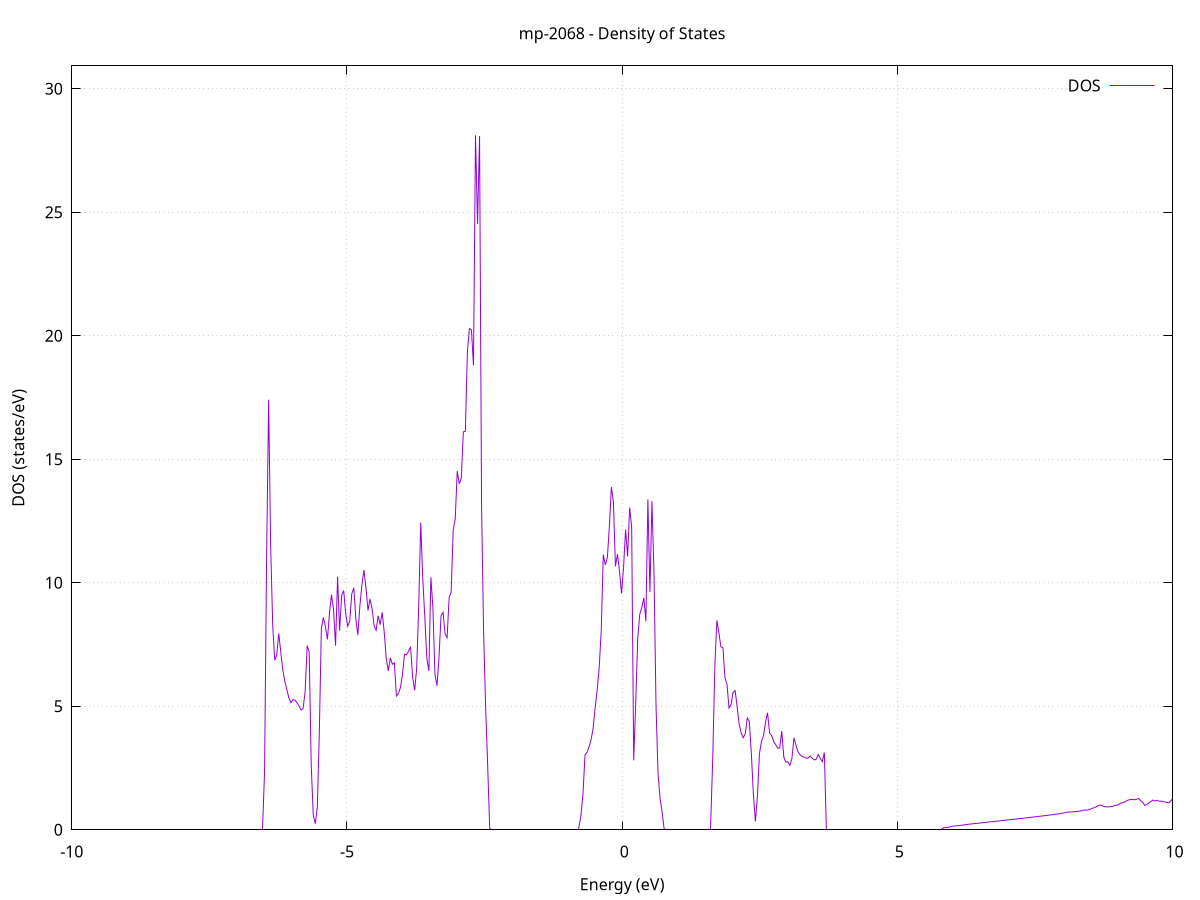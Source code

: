 set title 'mp-2068 - Density of States'
set xlabel 'Energy (eV)'
set ylabel 'DOS (states/eV)'
set grid
set xrange [-10:10]
set yrange [0:30.925]
set xzeroaxis lt -1
set terminal png size 800,600
set output 'mp-2068_dos_gnuplot.png'
plot '-' using 1:2 with lines title 'DOS'
-49.245600 0.000000
-49.208700 0.000000
-49.171900 0.000000
-49.135000 0.000000
-49.098200 0.000000
-49.061300 0.000000
-49.024500 0.000000
-48.987600 0.000000
-48.950800 0.000000
-48.913900 0.000000
-48.877100 0.000000
-48.840200 0.000000
-48.803400 0.000000
-48.766500 0.000000
-48.729700 0.000000
-48.692800 0.000000
-48.656000 0.000000
-48.619100 0.000000
-48.582300 0.000000
-48.545400 0.000000
-48.508500 0.000000
-48.471700 0.000000
-48.434800 0.000000
-48.398000 0.000000
-48.361100 0.000000
-48.324300 0.000000
-48.287400 0.000000
-48.250600 0.000000
-48.213700 0.000000
-48.176900 0.000000
-48.140000 0.000000
-48.103200 0.000000
-48.066300 0.000000
-48.029500 0.000000
-47.992600 0.000000
-47.955800 0.000000
-47.918900 0.000000
-47.882100 0.000000
-47.845200 0.000000
-47.808400 0.000000
-47.771500 0.000000
-47.734700 0.000000
-47.697800 0.000000
-47.660900 0.000000
-47.624100 0.000000
-47.587200 0.000000
-47.550400 0.000000
-47.513500 0.000000
-47.476700 0.000000
-47.439800 0.000000
-47.403000 0.000000
-47.366100 0.000000
-47.329300 0.000000
-47.292400 0.000000
-47.255600 0.000000
-47.218700 0.000000
-47.181900 0.000000
-47.145000 0.000000
-47.108200 0.000000
-47.071300 0.000000
-47.034500 0.000000
-46.997600 0.000000
-46.960800 0.000000
-46.923900 0.000000
-46.887100 0.000000
-46.850200 0.000000
-46.813300 0.000000
-46.776500 0.000000
-46.739600 0.000000
-46.702800 0.000000
-46.665900 0.000000
-46.629100 0.000000
-46.592200 0.000000
-46.555400 0.000000
-46.518500 0.000000
-46.481700 0.000000
-46.444800 0.000000
-46.408000 0.000000
-46.371100 0.000000
-46.334300 0.000000
-46.297400 0.000000
-46.260600 0.000000
-46.223700 0.000000
-46.186900 0.000000
-46.150000 0.000000
-46.113200 0.000000
-46.076300 0.000000
-46.039500 0.000000
-46.002600 0.000000
-45.965800 0.000000
-45.928900 0.000000
-45.892000 598.558300
-45.855200 0.000000
-45.818300 0.000000
-45.781500 0.000000
-45.744600 0.000000
-45.707800 0.000000
-45.670900 0.000000
-45.634100 0.000000
-45.597200 0.000000
-45.560400 0.000000
-45.523500 0.000000
-45.486700 0.000000
-45.449800 0.000000
-45.413000 0.000000
-45.376100 0.000000
-45.339300 0.000000
-45.302400 0.000000
-45.265600 0.000000
-45.228700 0.000000
-45.191900 0.000000
-45.155000 0.000000
-45.118200 0.000000
-45.081300 0.000000
-45.044400 0.000000
-45.007600 0.000000
-44.970700 0.000000
-44.933900 0.000000
-44.897000 0.000000
-44.860200 0.000000
-44.823300 0.000000
-44.786500 0.000000
-44.749600 0.000000
-44.712800 0.000000
-44.675900 0.000000
-44.639100 0.000000
-44.602200 0.000000
-44.565400 0.000000
-44.528500 0.000000
-44.491700 0.000000
-44.454800 0.000000
-44.418000 0.000000
-44.381100 0.000000
-44.344300 0.000000
-44.307400 0.000000
-44.270600 0.000000
-44.233700 0.000000
-44.196800 0.000000
-44.160000 0.000000
-44.123100 0.000000
-44.086300 0.000000
-44.049400 0.000000
-44.012600 0.000000
-43.975700 0.000000
-43.938900 0.000000
-43.902000 0.000000
-43.865200 0.000000
-43.828300 0.000000
-43.791500 0.000000
-43.754600 0.000000
-43.717800 0.000000
-43.680900 0.000000
-43.644100 0.000000
-43.607200 0.000000
-43.570400 0.000000
-43.533500 0.000000
-43.496700 0.000000
-43.459800 0.000000
-43.423000 0.000000
-43.386100 0.000000
-43.349200 0.000000
-43.312400 0.000000
-43.275500 0.000000
-43.238700 0.000000
-43.201800 0.000000
-43.165000 0.000000
-43.128100 0.000000
-43.091300 0.000000
-43.054400 0.000000
-43.017600 0.000000
-42.980700 0.000000
-42.943900 0.000000
-42.907000 0.000000
-42.870200 0.000000
-42.833300 0.000000
-42.796500 0.000000
-42.759600 0.000000
-42.722800 0.000000
-42.685900 0.000000
-42.649100 0.000000
-42.612200 0.000000
-42.575400 0.000000
-42.538500 0.000000
-42.501600 0.000000
-42.464800 0.000000
-42.427900 0.000000
-42.391100 0.000000
-42.354200 0.000000
-42.317400 0.000000
-42.280500 0.000000
-42.243700 0.000000
-42.206800 0.000000
-42.170000 0.000000
-42.133100 0.000000
-42.096300 0.000000
-42.059400 0.000000
-42.022600 0.000000
-41.985700 0.000000
-41.948900 0.000000
-41.912000 0.000000
-41.875200 0.000000
-41.838300 0.000000
-41.801500 0.000000
-41.764600 0.000000
-41.727800 0.000000
-41.690900 0.000000
-41.654100 0.000000
-41.617200 0.000000
-41.580300 0.000000
-41.543500 0.000000
-41.506600 0.000000
-41.469800 0.000000
-41.432900 0.000000
-41.396100 0.000000
-41.359200 0.000000
-41.322400 0.000000
-41.285500 0.000000
-41.248700 0.000000
-41.211800 0.000000
-41.175000 0.000000
-41.138100 0.000000
-41.101300 0.000000
-41.064400 0.000000
-41.027600 0.000000
-40.990700 0.000000
-40.953900 0.000000
-40.917000 0.000000
-40.880200 0.000000
-40.843300 0.000000
-40.806500 0.000000
-40.769600 0.000000
-40.732700 0.000000
-40.695900 0.000000
-40.659000 0.000000
-40.622200 0.000000
-40.585300 0.000000
-40.548500 0.000000
-40.511600 0.000000
-40.474800 0.000000
-40.437900 0.000000
-40.401100 0.000000
-40.364200 0.000000
-40.327400 0.000000
-40.290500 0.000000
-40.253700 0.000000
-40.216800 0.000000
-40.180000 0.000000
-40.143100 0.000000
-40.106300 0.000000
-40.069400 0.000000
-40.032600 0.000000
-39.995700 0.000000
-39.958900 0.000000
-39.922000 0.000000
-39.885100 0.000000
-39.848300 0.000000
-39.811400 0.000000
-39.774600 0.000000
-39.737700 0.000000
-39.700900 0.000000
-39.664000 0.000000
-39.627200 0.000000
-39.590300 0.000000
-39.553500 0.000000
-39.516600 0.000000
-39.479800 0.000000
-39.442900 0.000000
-39.406100 0.000000
-39.369200 0.000000
-39.332400 0.000000
-39.295500 0.000000
-39.258700 0.000000
-39.221800 0.000000
-39.185000 0.000000
-39.148100 0.000000
-39.111300 0.000000
-39.074400 0.000000
-39.037500 0.000000
-39.000700 0.000000
-38.963800 0.000000
-38.927000 0.000000
-38.890100 0.000000
-38.853300 0.000000
-38.816400 0.000000
-38.779600 0.000000
-38.742700 0.000000
-38.705900 0.000000
-38.669000 0.000000
-38.632200 0.000000
-38.595300 0.000000
-38.558500 0.000000
-38.521600 0.000000
-38.484800 0.000000
-38.447900 0.000000
-38.411100 0.000000
-38.374200 0.000000
-38.337400 0.000000
-38.300500 0.000000
-38.263700 0.000000
-38.226800 0.000000
-38.189900 0.000000
-38.153100 0.000000
-38.116200 0.000000
-38.079400 0.000000
-38.042500 0.000000
-38.005700 0.000000
-37.968800 0.000000
-37.932000 0.000000
-37.895100 0.000000
-37.858300 0.000000
-37.821400 0.000000
-37.784600 0.000000
-37.747700 0.000000
-37.710900 0.000000
-37.674000 0.000000
-37.637200 0.000000
-37.600300 0.000000
-37.563500 0.000000
-37.526600 0.000000
-37.489800 0.000000
-37.452900 0.000000
-37.416100 0.000000
-37.379200 0.000000
-37.342400 0.000000
-37.305500 0.000000
-37.268600 0.000000
-37.231800 0.000000
-37.194900 0.000000
-37.158100 0.000000
-37.121200 0.000000
-37.084400 0.000000
-37.047500 0.000000
-37.010700 0.000000
-36.973800 0.000000
-36.937000 0.000000
-36.900100 0.000000
-36.863300 0.000000
-36.826400 0.000000
-36.789600 0.000000
-36.752700 0.000000
-36.715900 0.000000
-36.679000 0.000000
-36.642200 0.000000
-36.605300 0.000000
-36.568500 0.000000
-36.531600 0.000000
-36.494800 0.000000
-36.457900 0.000000
-36.421000 0.000000
-36.384200 0.000000
-36.347300 0.000000
-36.310500 0.000000
-36.273600 0.000000
-36.236800 0.000000
-36.199900 0.000000
-36.163100 0.000000
-36.126200 0.000000
-36.089400 0.000000
-36.052500 0.000000
-36.015700 0.000000
-35.978800 0.000000
-35.942000 0.000000
-35.905100 0.000000
-35.868300 0.000000
-35.831400 0.000000
-35.794600 0.000000
-35.757700 0.000000
-35.720900 0.000000
-35.684000 0.000000
-35.647200 0.000000
-35.610300 0.000000
-35.573400 0.000000
-35.536600 0.000000
-35.499700 0.000000
-35.462900 0.000000
-35.426000 0.000000
-35.389200 0.000000
-35.352300 0.000000
-35.315500 0.000000
-35.278600 0.000000
-35.241800 0.000000
-35.204900 0.000000
-35.168100 0.000000
-35.131200 0.000000
-35.094400 0.000000
-35.057500 0.000000
-35.020700 0.000000
-34.983800 0.000000
-34.947000 0.000000
-34.910100 0.000000
-34.873300 0.000000
-34.836400 0.000000
-34.799600 0.000000
-34.762700 0.000000
-34.725800 0.000000
-34.689000 0.000000
-34.652100 0.000000
-34.615300 0.000000
-34.578400 0.000000
-34.541600 0.000000
-34.504700 0.000000
-34.467900 0.000000
-34.431000 0.000000
-34.394200 0.000000
-34.357300 0.000000
-34.320500 0.000000
-34.283600 0.000000
-34.246800 0.000000
-34.209900 0.000000
-34.173100 0.000000
-34.136200 0.000000
-34.099400 0.000000
-34.062500 0.000000
-34.025700 0.000000
-33.988800 0.000000
-33.952000 0.000000
-33.915100 0.000000
-33.878200 0.000000
-33.841400 0.000000
-33.804500 0.000000
-33.767700 0.000000
-33.730800 0.000000
-33.694000 0.000000
-33.657100 0.000000
-33.620300 0.000000
-33.583400 0.000000
-33.546600 0.000000
-33.509700 0.000000
-33.472900 0.000000
-33.436000 0.000000
-33.399200 0.000000
-33.362300 0.000000
-33.325500 0.000000
-33.288600 0.000000
-33.251800 0.000000
-33.214900 0.000000
-33.178100 0.000000
-33.141200 0.000000
-33.104400 0.000000
-33.067500 0.000000
-33.030700 0.000000
-32.993800 0.000000
-32.956900 0.000000
-32.920100 0.000000
-32.883200 0.000000
-32.846400 0.000000
-32.809500 0.000000
-32.772700 0.000000
-32.735800 0.000000
-32.699000 0.000000
-32.662100 0.000000
-32.625300 0.000000
-32.588400 0.000000
-32.551600 0.000000
-32.514700 0.000000
-32.477900 0.000000
-32.441000 0.000000
-32.404200 0.000000
-32.367300 0.000000
-32.330500 0.000000
-32.293600 0.000000
-32.256800 0.000000
-32.219900 0.000000
-32.183100 0.000000
-32.146200 0.000000
-32.109300 0.000000
-32.072500 0.000000
-32.035600 0.000000
-31.998800 0.000000
-31.961900 0.000000
-31.925100 0.000000
-31.888200 0.000000
-31.851400 0.000000
-31.814500 0.000000
-31.777700 0.000000
-31.740800 0.000000
-31.704000 0.000000
-31.667100 0.000000
-31.630300 0.000000
-31.593400 0.000000
-31.556600 0.000000
-31.519700 0.000000
-31.482900 0.000000
-31.446000 0.000000
-31.409200 0.000000
-31.372300 0.000000
-31.335500 0.000000
-31.298600 0.000000
-31.261700 0.000000
-31.224900 0.000000
-31.188000 0.000000
-31.151200 0.000000
-31.114300 0.000000
-31.077500 0.000000
-31.040600 0.000000
-31.003800 0.000000
-30.966900 0.000000
-30.930100 0.000000
-30.893200 0.000000
-30.856400 0.000000
-30.819500 0.000000
-30.782700 0.000000
-30.745800 0.000000
-30.709000 0.000000
-30.672100 0.000000
-30.635300 0.000000
-30.598400 0.000000
-30.561600 0.000000
-30.524700 0.000000
-30.487900 0.000000
-30.451000 0.000000
-30.414100 0.000000
-30.377300 0.000000
-30.340400 0.000000
-30.303600 0.000000
-30.266700 0.000000
-30.229900 0.000000
-30.193000 0.000000
-30.156200 0.000000
-30.119300 0.000000
-30.082500 0.000000
-30.045600 0.000000
-30.008800 0.000000
-29.971900 0.000000
-29.935100 0.000000
-29.898200 0.000000
-29.861400 0.000000
-29.824500 0.000000
-29.787700 0.000000
-29.750800 0.000000
-29.714000 0.000000
-29.677100 0.000000
-29.640300 0.000000
-29.603400 0.000000
-29.566500 0.000000
-29.529700 0.000000
-29.492800 0.000000
-29.456000 0.000000
-29.419100 0.000000
-29.382300 0.000000
-29.345400 0.000000
-29.308600 0.000000
-29.271700 0.000000
-29.234900 0.000000
-29.198000 0.000000
-29.161200 0.000000
-29.124300 0.000000
-29.087500 0.000000
-29.050600 0.000000
-29.013800 0.000000
-28.976900 0.000000
-28.940100 0.000000
-28.903200 0.000000
-28.866400 0.000000
-28.829500 0.000000
-28.792700 0.000000
-28.755800 0.000000
-28.719000 0.000000
-28.682100 0.000000
-28.645200 0.000000
-28.608400 0.000000
-28.571500 0.000000
-28.534700 0.000000
-28.497800 0.000000
-28.461000 0.000000
-28.424100 0.000000
-28.387300 0.000000
-28.350400 0.000000
-28.313600 0.000000
-28.276700 0.000000
-28.239900 0.000000
-28.203000 0.000000
-28.166200 0.000000
-28.129300 0.000000
-28.092500 0.000000
-28.055600 0.000000
-28.018800 0.000000
-27.981900 0.000000
-27.945100 0.000000
-27.908200 0.000000
-27.871400 0.000000
-27.834500 0.000000
-27.797600 0.000000
-27.760800 0.000000
-27.723900 0.000000
-27.687100 0.000000
-27.650200 0.000000
-27.613400 0.000000
-27.576500 0.000000
-27.539700 0.000000
-27.502800 0.000000
-27.466000 0.000000
-27.429100 0.000000
-27.392300 0.000000
-27.355400 0.000000
-27.318600 0.000000
-27.281700 0.000000
-27.244900 0.000000
-27.208000 0.000000
-27.171200 0.000000
-27.134300 0.000000
-27.097500 0.000000
-27.060600 0.000000
-27.023800 0.000000
-26.986900 0.000000
-26.950000 0.000000
-26.913200 0.000000
-26.876300 0.000000
-26.839500 0.000000
-26.802600 0.000000
-26.765800 0.000000
-26.728900 0.000000
-26.692100 0.000000
-26.655200 0.000000
-26.618400 0.000000
-26.581500 0.000000
-26.544700 0.000000
-26.507800 0.000000
-26.471000 0.000000
-26.434100 0.000000
-26.397300 0.000000
-26.360400 0.000000
-26.323600 0.000000
-26.286700 0.000000
-26.249900 0.000000
-26.213000 0.000000
-26.176200 0.000000
-26.139300 0.000000
-26.102400 0.000000
-26.065600 0.000000
-26.028700 0.000000
-25.991900 0.000000
-25.955000 0.000000
-25.918200 0.000000
-25.881300 0.000000
-25.844500 0.000000
-25.807600 0.000000
-25.770800 0.000000
-25.733900 0.000000
-25.697100 0.000000
-25.660200 0.000000
-25.623400 0.000000
-25.586500 0.000000
-25.549700 0.000000
-25.512800 0.000000
-25.476000 0.000000
-25.439100 0.000000
-25.402300 0.000000
-25.365400 0.000000
-25.328600 0.000000
-25.291700 0.000000
-25.254800 0.000000
-25.218000 0.000000
-25.181100 0.000000
-25.144300 0.000000
-25.107400 0.000000
-25.070600 0.000000
-25.033700 0.000000
-24.996900 0.000000
-24.960000 0.000000
-24.923200 0.000000
-24.886300 0.000000
-24.849500 0.000000
-24.812600 0.000000
-24.775800 0.000000
-24.738900 0.000000
-24.702100 0.000000
-24.665200 0.000000
-24.628400 0.000000
-24.591500 0.000000
-24.554700 0.000000
-24.517800 0.000000
-24.481000 0.000000
-24.444100 0.000000
-24.407200 0.000000
-24.370400 0.000000
-24.333500 0.000000
-24.296700 0.000000
-24.259800 0.000000
-24.223000 0.000000
-24.186100 0.000000
-24.149300 0.000000
-24.112400 0.000000
-24.075600 0.000000
-24.038700 0.000000
-24.001900 0.000000
-23.965000 0.000000
-23.928200 0.000000
-23.891300 0.000000
-23.854500 0.000000
-23.817600 0.000000
-23.780800 0.000000
-23.743900 0.000000
-23.707100 0.000000
-23.670200 0.000000
-23.633400 0.000000
-23.596500 0.000000
-23.559700 0.000000
-23.522800 0.000000
-23.485900 0.000000
-23.449100 0.000000
-23.412200 0.000000
-23.375400 0.000000
-23.338500 0.000000
-23.301700 0.000000
-23.264800 0.000000
-23.228000 0.000000
-23.191100 0.000000
-23.154300 0.000000
-23.117400 0.000000
-23.080600 0.000000
-23.043700 0.000000
-23.006900 0.000000
-22.970000 0.000000
-22.933200 0.000000
-22.896300 0.000000
-22.859500 0.000000
-22.822600 0.000000
-22.785800 0.000000
-22.748900 0.677300
-22.712100 1.476100
-22.675200 2.131500
-22.638300 2.788300
-22.601500 3.504100
-22.564600 4.395800
-22.527800 5.483700
-22.490900 7.377200
-22.454100 9.862000
-22.417200 10.750700
-22.380400 5.223800
-22.343500 15.476900
-22.306700 13.386200
-22.269800 37.030200
-22.233000 33.373300
-22.196100 26.082700
-22.159300 35.685800
-22.122400 8.838400
-22.085600 42.504300
-22.048700 38.852900
-22.011900 14.371600
-21.975000 4.417000
-21.938200 0.000000
-21.901300 0.000000
-21.864500 0.000000
-21.827600 0.000000
-21.790700 0.000000
-21.753900 0.000000
-21.717000 0.000000
-21.680200 0.000000
-21.643300 0.000000
-21.606500 0.000000
-21.569600 0.000000
-21.532800 0.000000
-21.495900 0.000000
-21.459100 0.000000
-21.422200 0.000000
-21.385400 0.000000
-21.348500 0.000000
-21.311700 0.000000
-21.274800 0.000000
-21.238000 0.000000
-21.201100 0.000000
-21.164300 0.000000
-21.127400 0.000000
-21.090600 0.000000
-21.053700 0.000000
-21.016900 0.000000
-20.980000 0.000000
-20.943100 0.000000
-20.906300 0.000000
-20.869400 0.000000
-20.832600 0.000000
-20.795700 0.000000
-20.758900 0.000000
-20.722000 0.000000
-20.685200 0.000000
-20.648300 0.000000
-20.611500 0.000000
-20.574600 0.000000
-20.537800 0.000000
-20.500900 0.000000
-20.464100 0.000000
-20.427200 0.000000
-20.390400 0.000000
-20.353500 0.000000
-20.316700 0.000000
-20.279800 0.000000
-20.243000 0.000000
-20.206100 0.000000
-20.169300 0.000000
-20.132400 0.000000
-20.095500 0.000000
-20.058700 0.000000
-20.021800 0.000000
-19.985000 0.000000
-19.948100 0.000000
-19.911300 0.000000
-19.874400 0.000000
-19.837600 0.000000
-19.800700 0.000000
-19.763900 0.000000
-19.727000 0.000000
-19.690200 0.000000
-19.653300 0.000000
-19.616500 0.000000
-19.579600 0.000000
-19.542800 0.000000
-19.505900 0.000000
-19.469100 0.000000
-19.432200 0.000000
-19.395400 0.000000
-19.358500 0.000000
-19.321700 0.000000
-19.284800 0.000000
-19.248000 0.000000
-19.211100 0.000000
-19.174200 0.000000
-19.137400 0.000000
-19.100500 0.000000
-19.063700 0.000000
-19.026800 0.000000
-18.990000 0.000000
-18.953100 0.000000
-18.916300 0.000000
-18.879400 0.000000
-18.842600 0.000000
-18.805700 0.000000
-18.768900 0.000000
-18.732000 0.000000
-18.695200 0.000000
-18.658300 0.000000
-18.621500 0.000000
-18.584600 0.000000
-18.547800 0.000000
-18.510900 0.000000
-18.474100 0.000000
-18.437200 0.000000
-18.400400 0.000000
-18.363500 0.000000
-18.326600 0.000000
-18.289800 0.000000
-18.252900 0.000000
-18.216100 0.000000
-18.179200 0.000000
-18.142400 0.000000
-18.105500 0.000000
-18.068700 0.000000
-18.031800 0.000000
-17.995000 0.000000
-17.958100 0.000000
-17.921300 0.000000
-17.884400 0.000000
-17.847600 0.000000
-17.810700 0.000000
-17.773900 0.000000
-17.737000 0.000000
-17.700200 0.000000
-17.663300 0.000000
-17.626500 0.000000
-17.589600 0.000000
-17.552800 0.000000
-17.515900 0.000000
-17.479000 0.000000
-17.442200 0.000000
-17.405300 0.000000
-17.368500 0.000000
-17.331600 0.000000
-17.294800 0.000000
-17.257900 0.000000
-17.221100 0.000000
-17.184200 0.000000
-17.147400 0.000000
-17.110500 0.000000
-17.073700 0.000000
-17.036800 0.000000
-17.000000 0.000000
-16.963100 0.000000
-16.926300 0.000000
-16.889400 0.000000
-16.852600 0.000000
-16.815700 0.000000
-16.778900 0.000000
-16.742000 0.000000
-16.705200 0.000000
-16.668300 0.000000
-16.631400 0.000000
-16.594600 0.000000
-16.557700 0.000000
-16.520900 0.000000
-16.484000 0.000000
-16.447200 0.000000
-16.410300 0.000000
-16.373500 0.000000
-16.336600 0.000000
-16.299800 0.000000
-16.262900 0.000000
-16.226100 0.000000
-16.189200 0.000000
-16.152400 0.000000
-16.115500 0.000000
-16.078700 0.000000
-16.041800 0.000000
-16.005000 0.000000
-15.968100 0.000000
-15.931300 0.000000
-15.894400 0.000000
-15.857600 0.000000
-15.820700 0.000000
-15.783800 0.000000
-15.747000 0.000000
-15.710100 0.000000
-15.673300 0.000000
-15.636400 0.000000
-15.599600 0.000000
-15.562700 0.000000
-15.525900 0.000000
-15.489000 0.000000
-15.452200 0.000000
-15.415300 0.000000
-15.378500 0.000000
-15.341600 0.000000
-15.304800 0.000000
-15.267900 0.000000
-15.231100 0.000000
-15.194200 0.000000
-15.157400 0.000000
-15.120500 0.000000
-15.083700 0.000000
-15.046800 0.000000
-15.010000 0.000000
-14.973100 0.000000
-14.936300 0.000000
-14.899400 0.000000
-14.862500 0.000000
-14.825700 0.000000
-14.788800 0.000000
-14.752000 0.000000
-14.715100 0.000000
-14.678300 0.000000
-14.641400 0.000000
-14.604600 0.000000
-14.567700 0.000000
-14.530900 0.000000
-14.494000 0.000000
-14.457200 0.000000
-14.420300 0.000000
-14.383500 0.000000
-14.346600 0.000000
-14.309800 0.000000
-14.272900 0.000000
-14.236100 0.000000
-14.199200 0.000000
-14.162400 0.000000
-14.125500 0.000000
-14.088700 0.000000
-14.051800 0.000000
-14.014900 0.000000
-13.978100 0.000000
-13.941200 0.000000
-13.904400 0.000000
-13.867500 0.000000
-13.830700 0.000000
-13.793800 0.000000
-13.757000 0.000000
-13.720100 0.000000
-13.683300 0.000000
-13.646400 0.000000
-13.609600 0.000000
-13.572700 0.000000
-13.535900 0.000000
-13.499000 0.000000
-13.462200 0.000000
-13.425300 0.000000
-13.388500 0.000000
-13.351600 0.000000
-13.314800 0.000000
-13.277900 0.000000
-13.241100 0.000000
-13.204200 0.000000
-13.167300 0.000000
-13.130500 0.000000
-13.093600 0.000000
-13.056800 0.000000
-13.019900 0.000000
-12.983100 0.000000
-12.946200 0.000000
-12.909400 0.000000
-12.872500 0.000000
-12.835700 0.000000
-12.798800 0.000000
-12.762000 0.000000
-12.725100 0.000000
-12.688300 0.000000
-12.651400 0.000000
-12.614600 0.000000
-12.577700 0.000000
-12.540900 0.000000
-12.504000 0.000000
-12.467200 0.000000
-12.430300 0.000000
-12.393500 0.000000
-12.356600 0.000000
-12.319700 0.000000
-12.282900 0.000000
-12.246000 0.000000
-12.209200 0.000000
-12.172300 0.000000
-12.135500 0.000000
-12.098600 0.000000
-12.061800 0.000000
-12.024900 0.000000
-11.988100 0.000000
-11.951200 0.000000
-11.914400 0.000000
-11.877500 0.000000
-11.840700 0.000000
-11.803800 0.000000
-11.767000 0.000000
-11.730100 0.000000
-11.693300 0.000000
-11.656400 0.000000
-11.619600 0.000000
-11.582700 0.000000
-11.545900 0.000000
-11.509000 0.000000
-11.472100 0.000000
-11.435300 0.000000
-11.398400 0.000000
-11.361600 0.000000
-11.324700 0.000000
-11.287900 0.000000
-11.251000 0.000000
-11.214200 0.000000
-11.177300 0.000000
-11.140500 0.000000
-11.103600 0.000000
-11.066800 0.000000
-11.029900 0.000000
-10.993100 0.000000
-10.956200 0.000000
-10.919400 0.000000
-10.882500 0.000000
-10.845700 0.000000
-10.808800 0.000000
-10.772000 0.000000
-10.735100 0.000000
-10.698300 0.000000
-10.661400 0.000000
-10.624600 0.000000
-10.587700 0.000000
-10.550800 0.000000
-10.514000 0.000000
-10.477100 0.000000
-10.440300 0.000000
-10.403400 0.000000
-10.366600 0.000000
-10.329700 0.000000
-10.292900 0.000000
-10.256000 0.000000
-10.219200 0.000000
-10.182300 0.000000
-10.145500 0.000000
-10.108600 0.000000
-10.071800 0.000000
-10.034900 0.000000
-9.998100 0.000000
-9.961200 0.000000
-9.924400 0.000000
-9.887500 0.000000
-9.850700 0.000000
-9.813800 0.000000
-9.777000 0.000000
-9.740100 0.000000
-9.703200 0.000000
-9.666400 0.000000
-9.629500 0.000000
-9.592700 0.000000
-9.555800 0.000000
-9.519000 0.000000
-9.482100 0.000000
-9.445300 0.000000
-9.408400 0.000000
-9.371600 0.000000
-9.334700 0.000000
-9.297900 0.000000
-9.261000 0.000000
-9.224200 0.000000
-9.187300 0.000000
-9.150500 0.000000
-9.113600 0.000000
-9.076800 0.000000
-9.039900 0.000000
-9.003100 0.000000
-8.966200 0.000000
-8.929400 0.000000
-8.892500 0.000000
-8.855600 0.000000
-8.818800 0.000000
-8.781900 0.000000
-8.745100 0.000000
-8.708200 0.000000
-8.671400 0.000000
-8.634500 0.000000
-8.597700 0.000000
-8.560800 0.000000
-8.524000 0.000000
-8.487100 0.000000
-8.450300 0.000000
-8.413400 0.000000
-8.376600 0.000000
-8.339700 0.000000
-8.302900 0.000000
-8.266000 0.000000
-8.229200 0.000000
-8.192300 0.000000
-8.155500 0.000000
-8.118600 0.000000
-8.081800 0.000000
-8.044900 0.000000
-8.008000 0.000000
-7.971200 0.000000
-7.934300 0.000000
-7.897500 0.000000
-7.860600 0.000000
-7.823800 0.000000
-7.786900 0.000000
-7.750100 0.000000
-7.713200 0.000000
-7.676400 0.000000
-7.639500 0.000000
-7.602700 0.000000
-7.565800 0.000000
-7.529000 0.000000
-7.492100 0.000000
-7.455300 0.000000
-7.418400 0.000000
-7.381600 0.000000
-7.344700 0.000000
-7.307900 0.000000
-7.271000 0.000000
-7.234200 0.000000
-7.197300 0.000000
-7.160400 0.000000
-7.123600 0.000000
-7.086700 0.000000
-7.049900 0.000000
-7.013000 0.000000
-6.976200 0.000000
-6.939300 0.000000
-6.902500 0.000000
-6.865600 0.000000
-6.828800 0.000000
-6.791900 0.000000
-6.755100 0.000000
-6.718200 0.000000
-6.681400 0.000000
-6.644500 0.000000
-6.607700 0.000000
-6.570800 0.000000
-6.534000 0.000000
-6.497100 2.363000
-6.460300 11.006900
-6.423400 17.414200
-6.386600 11.492000
-6.349700 8.306200
-6.312900 6.873300
-6.276000 7.066100
-6.239100 7.951600
-6.202300 7.189300
-6.165400 6.461200
-6.128600 6.007800
-6.091700 5.667000
-6.054900 5.332800
-6.018000 5.145800
-5.981200 5.269700
-5.944300 5.250000
-5.907500 5.134100
-5.870600 5.009100
-5.833800 4.849800
-5.796900 4.904300
-5.760100 5.605100
-5.723200 7.457900
-5.686400 7.190500
-5.649500 2.614400
-5.612700 0.596200
-5.575800 0.246300
-5.539000 0.903900
-5.502100 3.962800
-5.465300 8.155600
-5.428400 8.599200
-5.391500 8.222900
-5.354700 7.710000
-5.317800 8.764000
-5.281000 9.517500
-5.244100 8.924800
-5.207300 7.454600
-5.170400 10.246500
-5.133600 8.057400
-5.096700 9.487800
-5.059900 9.687400
-5.023000 8.739400
-4.986200 8.240000
-4.949300 8.440900
-4.912500 9.554900
-4.875600 9.797600
-4.838800 8.526400
-4.801900 7.883700
-4.765100 9.078500
-4.728200 9.915700
-4.691400 10.514100
-4.654500 9.789900
-4.617700 8.881800
-4.580800 9.348000
-4.543900 8.942000
-4.507100 8.260800
-4.470200 8.078400
-4.433400 8.666500
-4.396500 8.299200
-4.359700 8.806700
-4.322800 7.991000
-4.286000 6.931800
-4.249100 6.430900
-4.212300 6.953900
-4.175400 6.701800
-4.138600 6.758300
-4.101700 5.417000
-4.064900 5.520800
-4.028000 5.759400
-3.991200 6.292400
-3.954300 7.108700
-3.917500 7.082900
-3.880600 7.223100
-3.843800 7.412800
-3.806900 6.175700
-3.770100 5.642100
-3.733200 6.543500
-3.696300 9.063100
-3.659500 12.435500
-3.622600 10.155400
-3.585800 8.605100
-3.548900 6.940600
-3.512100 6.431800
-3.475200 10.223900
-3.438400 8.964500
-3.401500 6.291900
-3.364700 5.826800
-3.327800 6.989500
-3.291000 8.666300
-3.254100 8.800200
-3.217300 7.924700
-3.180400 7.779700
-3.143600 9.400300
-3.106700 9.625800
-3.069900 12.127200
-3.033000 12.583600
-2.996200 14.524200
-2.959300 14.005800
-2.922500 14.233200
-2.885600 16.107200
-2.848700 16.134200
-2.811900 19.350600
-2.775000 20.294700
-2.738200 20.241800
-2.701300 18.800600
-2.664500 28.113800
-2.627600 24.527800
-2.590800 28.079300
-2.553900 13.019600
-2.517100 7.967900
-2.480200 4.948800
-2.443400 2.613200
-2.406500 0.055800
-2.369700 0.000000
-2.332800 0.000000
-2.296000 0.000000
-2.259100 0.000000
-2.222300 0.000000
-2.185400 0.000000
-2.148600 0.000000
-2.111700 0.000000
-2.074900 0.000000
-2.038000 0.000000
-2.001200 0.000000
-1.964300 0.000000
-1.927400 0.000000
-1.890600 0.000000
-1.853700 0.000000
-1.816900 0.000000
-1.780000 0.000000
-1.743200 0.000000
-1.706300 0.000000
-1.669500 0.000000
-1.632600 0.000000
-1.595800 0.000000
-1.558900 0.000000
-1.522100 0.000000
-1.485200 0.000000
-1.448400 0.000000
-1.411500 0.000000
-1.374700 0.000000
-1.337800 0.000000
-1.301000 0.000000
-1.264100 0.000000
-1.227300 0.000000
-1.190400 0.000000
-1.153600 0.000000
-1.116700 0.000000
-1.079800 0.000000
-1.043000 0.000000
-1.006100 0.000000
-0.969300 0.000000
-0.932400 0.000000
-0.895600 0.000000
-0.858700 0.000000
-0.821900 0.000000
-0.785000 0.000000
-0.748200 0.591000
-0.711300 1.461300
-0.674500 3.038600
-0.637600 3.132400
-0.600800 3.358000
-0.563900 3.649100
-0.527100 4.121400
-0.490200 4.943100
-0.453400 5.663400
-0.416500 6.586300
-0.379700 8.068900
-0.342800 11.141400
-0.306000 10.721100
-0.269100 11.007200
-0.232200 12.271600
-0.195400 13.871700
-0.158500 13.278600
-0.121700 10.665900
-0.084800 11.156100
-0.048000 10.454100
-0.011100 9.570800
0.025700 10.624500
0.062600 12.156200
0.099400 11.064200
0.136300 13.043500
0.173100 12.246100
0.210000 2.812000
0.246800 5.132500
0.283700 7.773800
0.320500 8.735000
0.357400 8.998500
0.394200 9.392000
0.431100 8.442400
0.467900 13.377700
0.504800 9.627100
0.541600 13.303100
0.578500 10.424600
0.615400 5.042900
0.652200 2.272100
0.689100 1.268600
0.725900 0.721200
0.762800 0.035100
0.799600 0.000000
0.836500 0.000000
0.873300 0.000000
0.910200 0.000000
0.947000 0.000000
0.983900 0.000000
1.020700 0.000000
1.057600 0.000000
1.094400 0.000000
1.131300 0.000000
1.168100 0.000000
1.205000 0.000000
1.241800 0.000000
1.278700 0.000000
1.315500 0.000000
1.352400 0.000000
1.389200 0.000000
1.426100 0.000000
1.463000 0.000000
1.499800 0.000000
1.536700 0.000000
1.573500 0.000000
1.610400 0.000000
1.647200 2.970800
1.684100 6.593800
1.720900 8.481700
1.757800 7.974000
1.794600 7.408100
1.831500 7.372600
1.868300 6.148800
1.905200 5.884300
1.942000 4.928700
1.978900 5.070600
2.015700 5.564700
2.052600 5.637200
2.089400 4.988800
2.126300 4.271400
2.163100 3.911400
2.200000 3.722500
2.236800 3.889800
2.273700 4.525200
2.310500 4.388900
2.347400 3.102700
2.384300 1.459900
2.421100 0.334900
2.458000 1.357200
2.494800 3.079000
2.531700 3.574700
2.568500 3.807600
2.605400 4.357800
2.642200 4.737300
2.679100 3.914000
2.715900 3.810200
2.752800 3.576300
2.789600 3.445600
2.826500 3.303600
2.863300 3.306700
2.900200 3.993300
2.937000 2.948300
2.973900 2.731100
3.010700 2.754800
3.047600 2.608000
3.084400 2.879700
3.121300 3.722000
3.158100 3.430100
3.195000 3.160600
3.231900 3.038900
3.268700 2.968700
3.305600 2.942600
3.342400 2.903600
3.379300 2.902400
3.416100 2.982700
3.453000 2.902500
3.489800 2.826000
3.526700 2.858600
3.563500 3.047600
3.600400 2.886800
3.637200 2.753800
3.674100 3.125700
3.710900 0.000800
3.747800 0.000000
3.784600 0.000000
3.821500 0.000000
3.858300 0.000000
3.895200 0.000000
3.932000 0.000000
3.968900 0.000000
4.005700 0.000000
4.042600 0.000000
4.079500 0.000000
4.116300 0.000000
4.153200 0.000000
4.190000 0.000000
4.226900 0.000000
4.263700 0.000000
4.300600 0.000000
4.337400 0.000000
4.374300 0.000000
4.411100 0.000000
4.448000 0.000000
4.484800 0.000000
4.521700 0.000000
4.558500 0.000000
4.595400 0.000000
4.632200 0.000000
4.669100 0.000000
4.705900 0.000000
4.742800 0.000000
4.779600 0.000000
4.816500 0.000000
4.853300 0.000000
4.890200 0.000000
4.927100 0.000000
4.963900 0.000000
5.000800 0.000000
5.037600 0.000000
5.074500 0.000000
5.111300 0.000000
5.148200 0.000000
5.185000 0.000000
5.221900 0.000000
5.258700 0.000000
5.295600 0.000000
5.332400 0.000000
5.369300 0.000000
5.406100 0.000000
5.443000 0.000000
5.479800 0.000000
5.516700 0.000000
5.553500 0.000000
5.590400 0.000000
5.627200 0.000000
5.664100 0.000000
5.700900 0.000000
5.737800 0.000000
5.774700 0.003800
5.811500 0.033500
5.848400 0.091100
5.885200 0.085900
5.922100 0.101500
5.958900 0.118200
5.995800 0.135900
6.032600 0.152000
6.069500 0.161400
6.106300 0.167200
6.143200 0.177300
6.180000 0.188300
6.216900 0.199600
6.253700 0.211200
6.290600 0.223000
6.327400 0.233400
6.364300 0.241100
6.401100 0.249600
6.438000 0.258100
6.474800 0.266600
6.511700 0.275400
6.548500 0.284600
6.585400 0.294200
6.622200 0.304100
6.659100 0.314000
6.696000 0.323600
6.732800 0.332600
6.769700 0.340800
6.806500 0.349100
6.843400 0.357700
6.880200 0.366500
6.917100 0.375400
6.953900 0.384400
6.990800 0.393500
7.027600 0.402800
7.064500 0.412200
7.101300 0.421700
7.138200 0.431100
7.175000 0.440500
7.211900 0.449700
7.248700 0.458800
7.285600 0.468100
7.322400 0.477400
7.359300 0.486800
7.396100 0.496300
7.433000 0.505900
7.469800 0.515600
7.506700 0.525400
7.543600 0.535200
7.580400 0.545100
7.617300 0.555000
7.654100 0.565000
7.691000 0.575100
7.727800 0.585300
7.764700 0.595700
7.801500 0.606200
7.838400 0.616700
7.875200 0.627400
7.912100 0.638800
7.948900 0.651500
7.985800 0.665800
8.022600 0.681700
8.059500 0.699400
8.096300 0.713900
8.133200 0.719200
8.170000 0.724500
8.206900 0.730400
8.243700 0.737100
8.280600 0.746000
8.317400 0.757000
8.354300 0.768900
8.391200 0.799300
8.428000 0.793600
8.464900 0.804400
8.501700 0.822900
8.538600 0.864400
8.575400 0.893400
8.612300 0.925400
8.649100 0.971000
8.686000 0.999900
8.722800 0.978600
8.759700 0.939000
8.796500 0.925800
8.833400 0.926500
8.870200 0.937900
8.907100 0.945700
8.943900 0.972500
8.980800 0.991500
9.017600 1.019700
9.054500 1.071800
9.091300 1.090800
9.128200 1.121100
9.165000 1.170800
9.201900 1.207300
9.238800 1.226500
9.275600 1.227500
9.312500 1.213900
9.349300 1.235300
9.386200 1.262800
9.423000 1.168600
9.459900 1.109500
9.496700 0.987600
9.533600 1.023300
9.570400 1.081800
9.607300 1.145500
9.644100 1.203400
9.681000 1.167000
9.717800 1.192300
9.754700 1.157500
9.791500 1.160800
9.828400 1.148300
9.865200 1.120500
9.902100 1.103300
9.938900 1.096400
9.975800 1.189900
10.012600 1.269500
10.049500 1.353100
10.086400 1.641900
10.123200 1.324000
10.160100 1.223600
10.196900 1.150700
10.233800 1.120900
10.270600 1.145600
10.307500 1.168200
10.344300 1.303000
10.381200 1.401000
10.418000 1.430500
10.454900 1.465200
10.491700 1.509000
10.528600 1.544100
10.565400 1.560100
10.602300 1.571400
10.639100 1.579900
10.676000 1.624500
10.712800 1.632600
10.749700 1.646900
10.786500 1.663400
10.823400 1.683800
10.860200 1.683600
10.897100 1.687900
10.933900 1.705000
10.970800 1.742000
11.007700 1.794400
11.044500 1.865200
11.081400 1.899800
11.118200 1.967100
11.155100 2.029800
11.191900 1.994800
11.228800 1.983400
11.265600 2.017700
11.302500 2.064800
11.339300 2.129100
11.376200 2.354100
11.413000 2.523200
11.449900 2.384200
11.486700 2.432900
11.523600 2.425100
11.560400 2.439100
11.597300 2.428900
11.634100 2.445200
11.671000 2.477100
11.707800 2.495200
11.744700 2.346100
11.781500 2.129100
11.818400 2.094000
11.855300 2.088000
11.892100 2.098800
11.929000 2.102900
11.965800 2.100400
12.002700 2.096200
12.039500 2.104400
12.076400 2.136900
12.113200 2.183500
12.150100 2.171200
12.186900 2.074100
12.223800 2.062300
12.260600 2.063000
12.297500 2.063800
12.334300 2.061800
12.371200 2.071700
12.408000 2.015900
12.444900 2.075400
12.481700 2.147200
12.518600 2.247900
12.555400 2.292800
12.592300 2.311700
12.629100 2.427400
12.666000 2.574700
12.702900 2.764800
12.739700 2.942700
12.776600 3.095700
12.813400 2.970400
12.850300 2.904900
12.887100 2.862900
12.924000 2.843400
12.960800 2.875500
12.997700 2.873300
13.034500 2.584500
13.071400 2.255800
13.108200 2.035600
13.145100 1.903000
13.181900 1.790400
13.218800 1.700000
13.255600 1.619100
13.292500 1.660600
13.329300 1.736900
13.366200 1.883200
13.403000 2.046500
13.439900 2.154100
13.476700 2.294300
13.513600 2.453400
13.550500 2.607000
13.587300 2.614900
13.624200 2.607400
13.661000 2.472800
13.697900 2.406100
13.734700 2.432500
13.771600 2.454200
13.808400 2.236600
13.845300 2.164200
13.882100 2.634800
13.919000 2.346600
13.955800 2.086100
13.992700 2.427400
14.029500 2.676800
14.066400 2.792800
14.103200 3.694400
14.140100 4.364500
14.176900 4.691500
14.213800 4.439400
14.250600 4.081200
14.287500 3.907200
14.324300 3.748200
14.361200 3.611500
14.398100 3.426100
14.434900 3.428500
14.471800 3.570200
14.508600 3.683200
14.545500 3.757600
14.582300 3.774500
14.619200 3.950400
14.656000 4.127600
14.692900 4.518700
14.729700 4.629300
14.766600 4.579600
14.803400 3.944900
14.840300 3.539400
14.877100 3.399200
14.914000 3.438200
14.950800 3.529500
14.987700 3.682000
15.024500 3.873200
15.061400 4.135200
15.098200 4.193000
15.135100 3.693400
15.171900 3.412000
15.208800 3.434100
15.245700 3.477700
15.282500 3.399300
15.319400 3.620400
15.356200 3.432600
15.393100 3.350600
15.429900 3.044800
15.466800 3.024800
15.503600 3.094900
15.540500 3.275700
15.577300 3.496500
15.614200 3.449200
15.651000 3.128700
15.687900 2.958800
15.724700 2.906200
15.761600 2.950800
15.798400 3.435600
15.835300 3.404800
15.872100 3.394600
15.909000 3.497100
15.945800 3.568700
15.982700 3.773400
16.019500 3.975800
16.056400 4.365000
16.093200 4.873000
16.130100 5.378100
16.167000 5.024700
16.203800 4.238300
16.240700 3.330100
16.277500 2.934300
16.314400 2.802800
16.351200 2.663200
16.388100 2.654300
16.424900 2.796800
16.461800 3.082600
16.498600 3.380700
16.535500 3.249400
16.572300 3.233700
16.609200 2.954200
16.646000 2.828200
16.682900 2.892600
16.719700 3.131800
16.756600 3.341200
16.793400 3.275400
16.830300 3.350400
16.867100 3.112400
16.904000 2.764500
16.940800 2.408200
16.977700 1.951500
17.014600 1.692500
17.051400 1.653800
17.088300 1.743800
17.125100 1.848400
17.162000 2.042000
17.198800 2.213400
17.235700 2.411600
17.272500 2.989600
17.309400 3.091300
17.346200 2.970500
17.383100 2.555100
17.419900 2.294900
17.456800 2.317300
17.493600 2.455900
17.530500 2.705600
17.567300 3.036400
17.604200 3.376000
17.641000 3.449200
17.677900 3.613400
17.714700 3.730900
17.751600 3.759400
17.788400 3.780500
17.825300 3.404500
17.862200 2.746100
17.899000 2.169500
17.935900 1.865800
17.972700 1.798400
18.009600 1.989000
18.046400 2.210600
18.083300 2.319500
18.120100 2.407100
18.157000 2.610300
18.193800 2.916200
18.230700 3.174500
18.267500 3.474100
18.304400 3.752500
18.341200 3.547700
18.378100 3.439300
18.414900 3.335100
18.451800 3.112900
18.488600 2.944000
18.525500 2.935700
18.562300 3.031200
18.599200 3.185100
18.636000 3.269000
18.672900 3.393100
18.709800 4.003600
18.746600 4.082500
18.783500 3.766300
18.820300 3.650000
18.857200 3.693600
18.894000 3.627400
18.930900 3.650700
18.967700 3.736700
19.004600 3.952800
19.041400 3.962400
19.078300 4.152000
19.115100 3.851000
19.152000 3.449100
19.188800 3.325200
19.225700 3.318900
19.262500 3.404300
19.299400 3.647400
19.336200 3.963200
19.373100 4.044800
19.409900 3.992300
19.446800 3.630500
19.483600 3.110900
19.520500 2.830600
19.557400 2.423400
19.594200 2.391500
19.631100 2.750600
19.667900 2.863500
19.704800 2.725700
19.741600 2.723600
19.778500 2.738500
19.815300 2.767800
19.852200 2.798100
19.889000 2.830500
19.925900 2.819700
19.962700 2.848400
19.999600 2.859400
20.036400 2.899200
20.073300 2.915100
20.110100 3.035200
20.147000 2.537900
20.183800 2.247400
20.220700 1.946700
20.257500 1.679800
20.294400 1.446900
20.331200 1.242900
20.368100 1.118000
20.404900 1.043500
20.441800 0.983200
20.478700 0.970300
20.515500 0.976700
20.552400 0.989200
20.589200 1.022100
20.626100 1.027100
20.662900 0.976400
20.699800 0.905500
20.736600 0.807700
20.773500 0.679500
20.810300 0.509600
20.847200 0.258900
20.884000 0.126200
20.920900 0.104900
20.957700 0.105600
20.994600 0.106200
21.031400 0.035100
21.068300 0.005700
21.105100 0.000000
21.142000 0.000000
21.178800 0.000000
21.215700 0.000000
21.252500 0.000000
21.289400 0.000000
21.326300 0.000000
21.363100 0.000000
21.400000 0.000000
21.436800 0.000000
21.473700 0.000000
21.510500 0.000000
21.547400 0.000000
21.584200 0.000000
21.621100 0.000000
21.657900 0.000000
21.694800 0.000000
21.731600 0.000000
21.768500 0.000000
21.805300 0.000000
21.842200 0.000000
21.879000 0.000000
21.915900 0.000000
21.952700 0.000000
21.989600 0.000000
22.026400 0.000000
22.063300 0.000000
22.100100 0.000000
22.137000 0.000000
22.173900 0.000000
22.210700 0.000000
22.247600 0.000000
22.284400 0.000000
22.321300 0.000000
22.358100 0.000000
22.395000 0.000000
22.431800 0.000000
22.468700 0.000000
22.505500 0.000000
22.542400 0.000000
22.579200 0.000000
22.616100 0.000000
22.652900 0.000000
22.689800 0.000000
22.726600 0.000000
22.763500 0.000000
22.800300 0.000000
22.837200 0.000000
22.874000 0.000000
22.910900 0.000000
22.947700 0.000000
22.984600 0.000000
23.021500 0.000000
23.058300 0.000000
23.095200 0.000000
23.132000 0.000000
23.168900 0.000000
23.205700 0.000000
23.242600 0.000000
23.279400 0.000000
23.316300 0.000000
23.353100 0.000000
23.390000 0.000000
23.426800 0.000000
23.463700 0.000000
23.500500 0.000000
23.537400 0.000000
23.574200 0.000000
23.611100 0.000000
23.647900 0.000000
23.684800 0.000000
23.721600 0.000000
23.758500 0.000000
23.795300 0.000000
23.832200 0.000000
23.869100 0.000000
23.905900 0.000000
23.942800 0.000000
23.979600 0.000000
24.016500 0.000000
24.053300 0.000000
24.090200 0.000000
24.127000 0.000000
24.163900 0.000000
24.200700 0.000000
24.237600 0.000000
24.274400 0.000000
24.311300 0.000000
24.348100 0.000000
24.385000 0.000000
24.421800 0.000000
24.458700 0.000000
e
